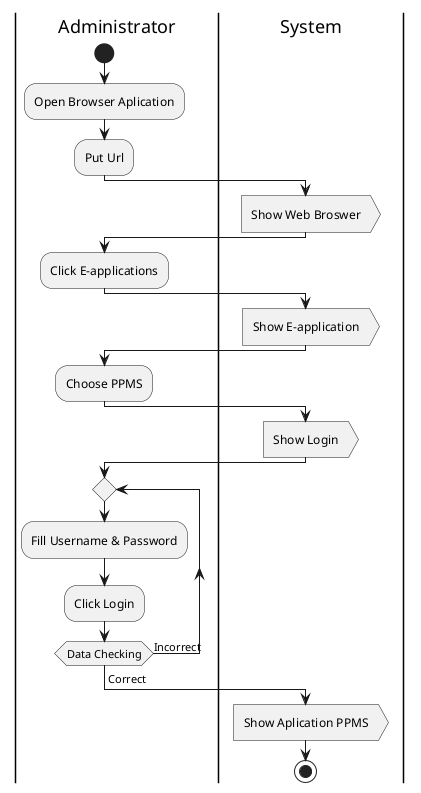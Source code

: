 @startuml
|Administrator|
start
:Open Browser Aplication;
:Put Url;
|System|
:Show Web Broswer>
|Administrator|
:Click E-applications;
|System|
:Show E-application>
|Administrator|
:Choose PPMS;
|System|
:Show Login>
|Administrator|
repeat
:Fill Username & Password;
:Click Login;
repeat while (Data Checking) is (Incorrect)
->Correct;
|System|
:Show Aplication PPMS>
stop
@enduml